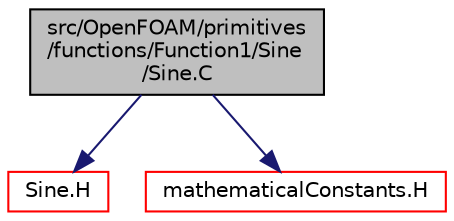 digraph "src/OpenFOAM/primitives/functions/Function1/Sine/Sine.C"
{
  bgcolor="transparent";
  edge [fontname="Helvetica",fontsize="10",labelfontname="Helvetica",labelfontsize="10"];
  node [fontname="Helvetica",fontsize="10",shape=record];
  Node0 [label="src/OpenFOAM/primitives\l/functions/Function1/Sine\l/Sine.C",height=0.2,width=0.4,color="black", fillcolor="grey75", style="filled", fontcolor="black"];
  Node0 -> Node1 [color="midnightblue",fontsize="10",style="solid",fontname="Helvetica"];
  Node1 [label="Sine.H",height=0.2,width=0.4,color="red",URL="$a13019.html"];
  Node0 -> Node111 [color="midnightblue",fontsize="10",style="solid",fontname="Helvetica"];
  Node111 [label="mathematicalConstants.H",height=0.2,width=0.4,color="red",URL="$a10952.html"];
}
